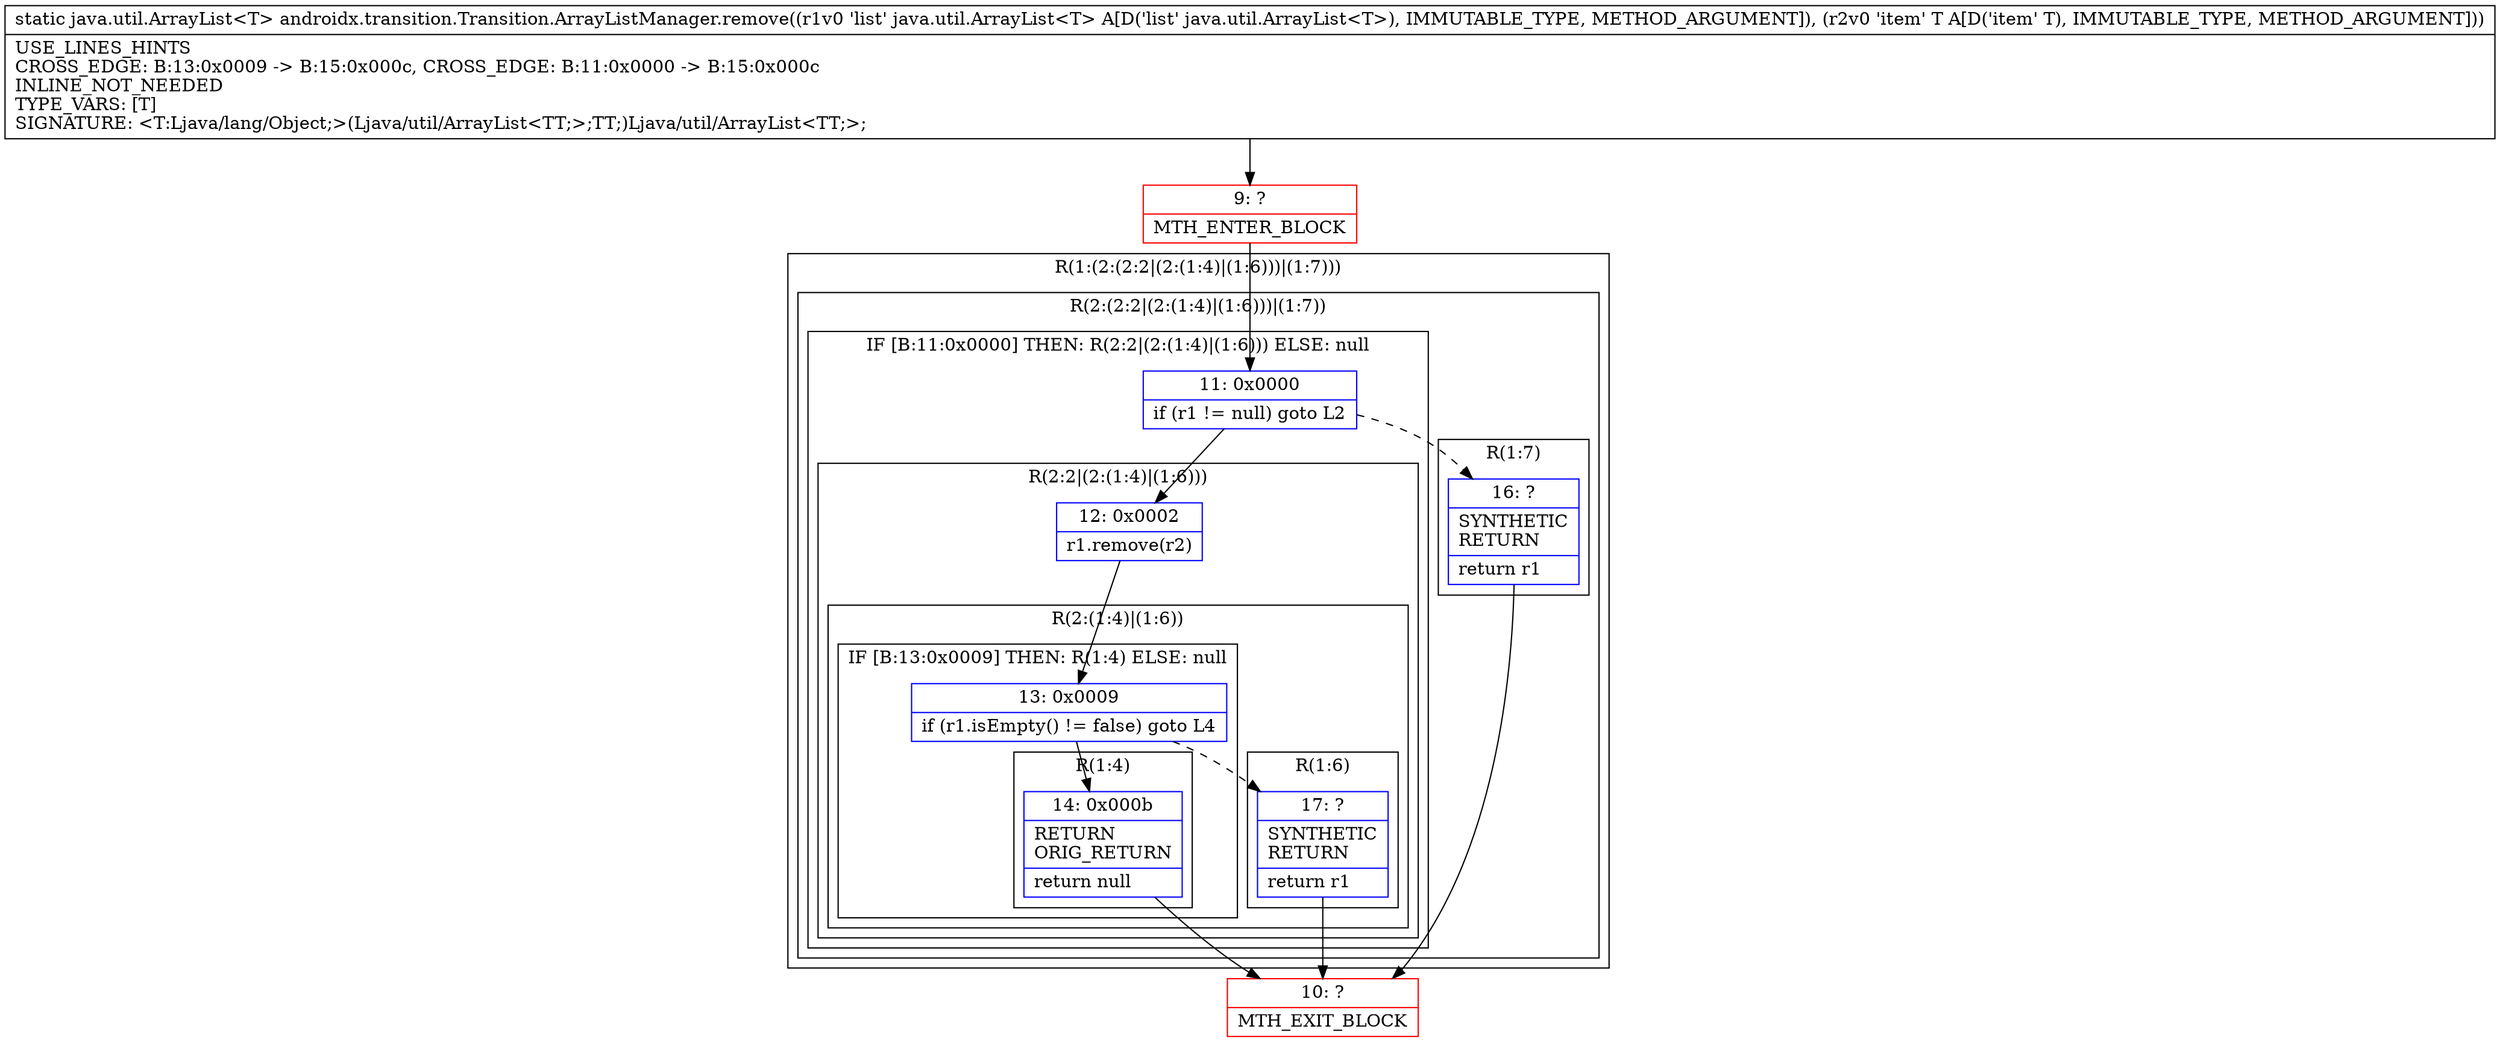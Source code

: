 digraph "CFG forandroidx.transition.Transition.ArrayListManager.remove(Ljava\/util\/ArrayList;Ljava\/lang\/Object;)Ljava\/util\/ArrayList;" {
subgraph cluster_Region_1675228129 {
label = "R(1:(2:(2:2|(2:(1:4)|(1:6)))|(1:7)))";
node [shape=record,color=blue];
subgraph cluster_Region_1587578704 {
label = "R(2:(2:2|(2:(1:4)|(1:6)))|(1:7))";
node [shape=record,color=blue];
subgraph cluster_IfRegion_474273146 {
label = "IF [B:11:0x0000] THEN: R(2:2|(2:(1:4)|(1:6))) ELSE: null";
node [shape=record,color=blue];
Node_11 [shape=record,label="{11\:\ 0x0000|if (r1 != null) goto L2\l}"];
subgraph cluster_Region_1323048902 {
label = "R(2:2|(2:(1:4)|(1:6)))";
node [shape=record,color=blue];
Node_12 [shape=record,label="{12\:\ 0x0002|r1.remove(r2)\l}"];
subgraph cluster_Region_1647749895 {
label = "R(2:(1:4)|(1:6))";
node [shape=record,color=blue];
subgraph cluster_IfRegion_955656726 {
label = "IF [B:13:0x0009] THEN: R(1:4) ELSE: null";
node [shape=record,color=blue];
Node_13 [shape=record,label="{13\:\ 0x0009|if (r1.isEmpty() != false) goto L4\l}"];
subgraph cluster_Region_35903351 {
label = "R(1:4)";
node [shape=record,color=blue];
Node_14 [shape=record,label="{14\:\ 0x000b|RETURN\lORIG_RETURN\l|return null\l}"];
}
}
subgraph cluster_Region_749718234 {
label = "R(1:6)";
node [shape=record,color=blue];
Node_17 [shape=record,label="{17\:\ ?|SYNTHETIC\lRETURN\l|return r1\l}"];
}
}
}
}
subgraph cluster_Region_2073440987 {
label = "R(1:7)";
node [shape=record,color=blue];
Node_16 [shape=record,label="{16\:\ ?|SYNTHETIC\lRETURN\l|return r1\l}"];
}
}
}
Node_9 [shape=record,color=red,label="{9\:\ ?|MTH_ENTER_BLOCK\l}"];
Node_10 [shape=record,color=red,label="{10\:\ ?|MTH_EXIT_BLOCK\l}"];
MethodNode[shape=record,label="{static java.util.ArrayList\<T\> androidx.transition.Transition.ArrayListManager.remove((r1v0 'list' java.util.ArrayList\<T\> A[D('list' java.util.ArrayList\<T\>), IMMUTABLE_TYPE, METHOD_ARGUMENT]), (r2v0 'item' T A[D('item' T), IMMUTABLE_TYPE, METHOD_ARGUMENT]))  | USE_LINES_HINTS\lCROSS_EDGE: B:13:0x0009 \-\> B:15:0x000c, CROSS_EDGE: B:11:0x0000 \-\> B:15:0x000c\lINLINE_NOT_NEEDED\lTYPE_VARS: [T]\lSIGNATURE: \<T:Ljava\/lang\/Object;\>(Ljava\/util\/ArrayList\<TT;\>;TT;)Ljava\/util\/ArrayList\<TT;\>;\l}"];
MethodNode -> Node_9;Node_11 -> Node_12;
Node_11 -> Node_16[style=dashed];
Node_12 -> Node_13;
Node_13 -> Node_14;
Node_13 -> Node_17[style=dashed];
Node_14 -> Node_10;
Node_17 -> Node_10;
Node_16 -> Node_10;
Node_9 -> Node_11;
}

